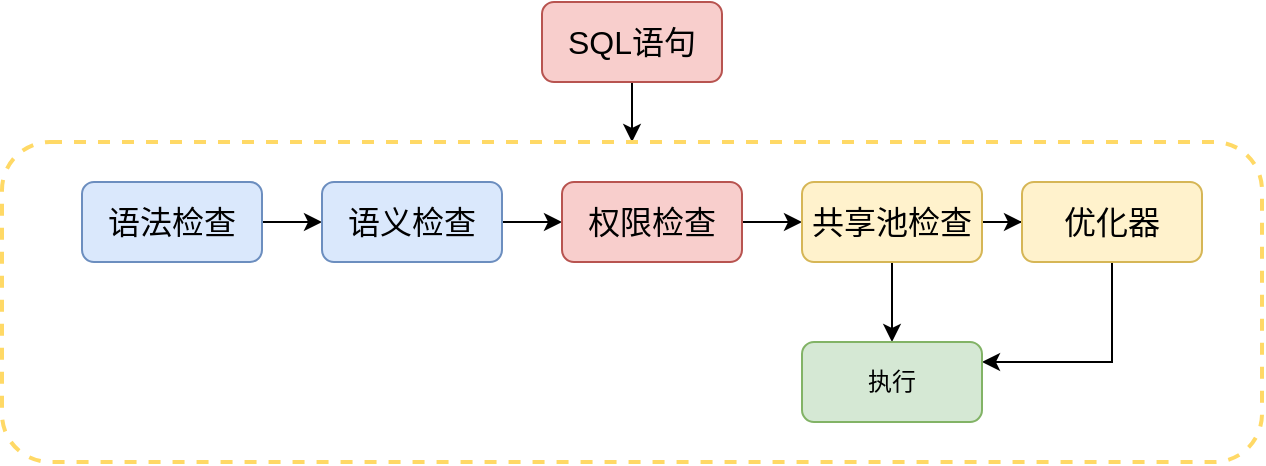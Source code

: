 <mxfile version="12.8.4" type="device"><diagram id="s6TLUJK27xq5YxFjr0L9" name="Page-1"><mxGraphModel dx="793" dy="490" grid="1" gridSize="10" guides="1" tooltips="1" connect="1" arrows="1" fold="1" page="1" pageScale="1" pageWidth="827" pageHeight="1169" math="0" shadow="0"><root><mxCell id="0"/><mxCell id="1" parent="0"/><mxCell id="JvKQalzpqRoHJocR40dZ-19" value="" style="edgeStyle=orthogonalEdgeStyle;rounded=0;orthogonalLoop=1;jettySize=auto;html=1;" edge="1" parent="1" source="JvKQalzpqRoHJocR40dZ-1" target="JvKQalzpqRoHJocR40dZ-18"><mxGeometry relative="1" as="geometry"/></mxCell><mxCell id="JvKQalzpqRoHJocR40dZ-1" value="&lt;font style=&quot;font-size: 16px&quot;&gt;SQL语句&lt;/font&gt;" style="rounded=1;whiteSpace=wrap;html=1;fillColor=#f8cecc;strokeColor=#b85450;" vertex="1" parent="1"><mxGeometry x="390" y="30" width="90" height="40" as="geometry"/></mxCell><mxCell id="JvKQalzpqRoHJocR40dZ-11" value="" style="edgeStyle=orthogonalEdgeStyle;rounded=0;orthogonalLoop=1;jettySize=auto;html=1;" edge="1" parent="1" source="JvKQalzpqRoHJocR40dZ-5" target="JvKQalzpqRoHJocR40dZ-6"><mxGeometry relative="1" as="geometry"/></mxCell><mxCell id="JvKQalzpqRoHJocR40dZ-5" value="&lt;font style=&quot;font-size: 16px&quot;&gt;语法检查&lt;/font&gt;" style="rounded=1;whiteSpace=wrap;html=1;fillColor=#dae8fc;strokeColor=#6c8ebf;" vertex="1" parent="1"><mxGeometry x="160" y="120" width="90" height="40" as="geometry"/></mxCell><mxCell id="JvKQalzpqRoHJocR40dZ-12" value="" style="edgeStyle=orthogonalEdgeStyle;rounded=0;orthogonalLoop=1;jettySize=auto;html=1;" edge="1" parent="1" source="JvKQalzpqRoHJocR40dZ-6" target="JvKQalzpqRoHJocR40dZ-7"><mxGeometry relative="1" as="geometry"/></mxCell><mxCell id="JvKQalzpqRoHJocR40dZ-6" value="&lt;font style=&quot;font-size: 16px&quot;&gt;语义检查&lt;/font&gt;" style="rounded=1;whiteSpace=wrap;html=1;fillColor=#dae8fc;strokeColor=#6c8ebf;" vertex="1" parent="1"><mxGeometry x="280" y="120" width="90" height="40" as="geometry"/></mxCell><mxCell id="JvKQalzpqRoHJocR40dZ-13" value="" style="edgeStyle=orthogonalEdgeStyle;rounded=0;orthogonalLoop=1;jettySize=auto;html=1;" edge="1" parent="1" source="JvKQalzpqRoHJocR40dZ-7" target="JvKQalzpqRoHJocR40dZ-8"><mxGeometry relative="1" as="geometry"/></mxCell><mxCell id="JvKQalzpqRoHJocR40dZ-7" value="&lt;font style=&quot;font-size: 16px&quot;&gt;权限检查&lt;/font&gt;" style="rounded=1;whiteSpace=wrap;html=1;fillColor=#f8cecc;strokeColor=#b85450;" vertex="1" parent="1"><mxGeometry x="400" y="120" width="90" height="40" as="geometry"/></mxCell><mxCell id="JvKQalzpqRoHJocR40dZ-14" value="" style="edgeStyle=orthogonalEdgeStyle;rounded=0;orthogonalLoop=1;jettySize=auto;html=1;" edge="1" parent="1" source="JvKQalzpqRoHJocR40dZ-8" target="JvKQalzpqRoHJocR40dZ-9"><mxGeometry relative="1" as="geometry"/></mxCell><mxCell id="JvKQalzpqRoHJocR40dZ-15" value="" style="edgeStyle=orthogonalEdgeStyle;rounded=0;orthogonalLoop=1;jettySize=auto;html=1;" edge="1" parent="1" source="JvKQalzpqRoHJocR40dZ-8" target="JvKQalzpqRoHJocR40dZ-10"><mxGeometry relative="1" as="geometry"/></mxCell><mxCell id="JvKQalzpqRoHJocR40dZ-8" value="&lt;font style=&quot;font-size: 16px&quot;&gt;共享池检查&lt;/font&gt;" style="rounded=1;whiteSpace=wrap;html=1;fillColor=#fff2cc;strokeColor=#d6b656;" vertex="1" parent="1"><mxGeometry x="520" y="120" width="90" height="40" as="geometry"/></mxCell><mxCell id="JvKQalzpqRoHJocR40dZ-17" value="" style="edgeStyle=orthogonalEdgeStyle;rounded=0;orthogonalLoop=1;jettySize=auto;html=1;entryX=1;entryY=0.25;entryDx=0;entryDy=0;" edge="1" parent="1" source="JvKQalzpqRoHJocR40dZ-9" target="JvKQalzpqRoHJocR40dZ-10"><mxGeometry relative="1" as="geometry"><mxPoint x="675" y="240" as="targetPoint"/><Array as="points"><mxPoint x="675" y="210"/></Array></mxGeometry></mxCell><mxCell id="JvKQalzpqRoHJocR40dZ-9" value="&lt;font style=&quot;font-size: 16px&quot;&gt;优化器&lt;/font&gt;" style="rounded=1;whiteSpace=wrap;html=1;fillColor=#fff2cc;strokeColor=#d6b656;" vertex="1" parent="1"><mxGeometry x="630" y="120" width="90" height="40" as="geometry"/></mxCell><mxCell id="JvKQalzpqRoHJocR40dZ-10" value="执行" style="rounded=1;whiteSpace=wrap;html=1;fillColor=#d5e8d4;strokeColor=#82b366;" vertex="1" parent="1"><mxGeometry x="520" y="200" width="90" height="40" as="geometry"/></mxCell><mxCell id="JvKQalzpqRoHJocR40dZ-18" value="" style="shape=ext;rounded=1;html=1;whiteSpace=wrap;dashed=1;fillColor=none;strokeColor=#FFD966;strokeWidth=2;" vertex="1" parent="1"><mxGeometry x="120" y="100" width="630" height="160" as="geometry"/></mxCell></root></mxGraphModel></diagram></mxfile>